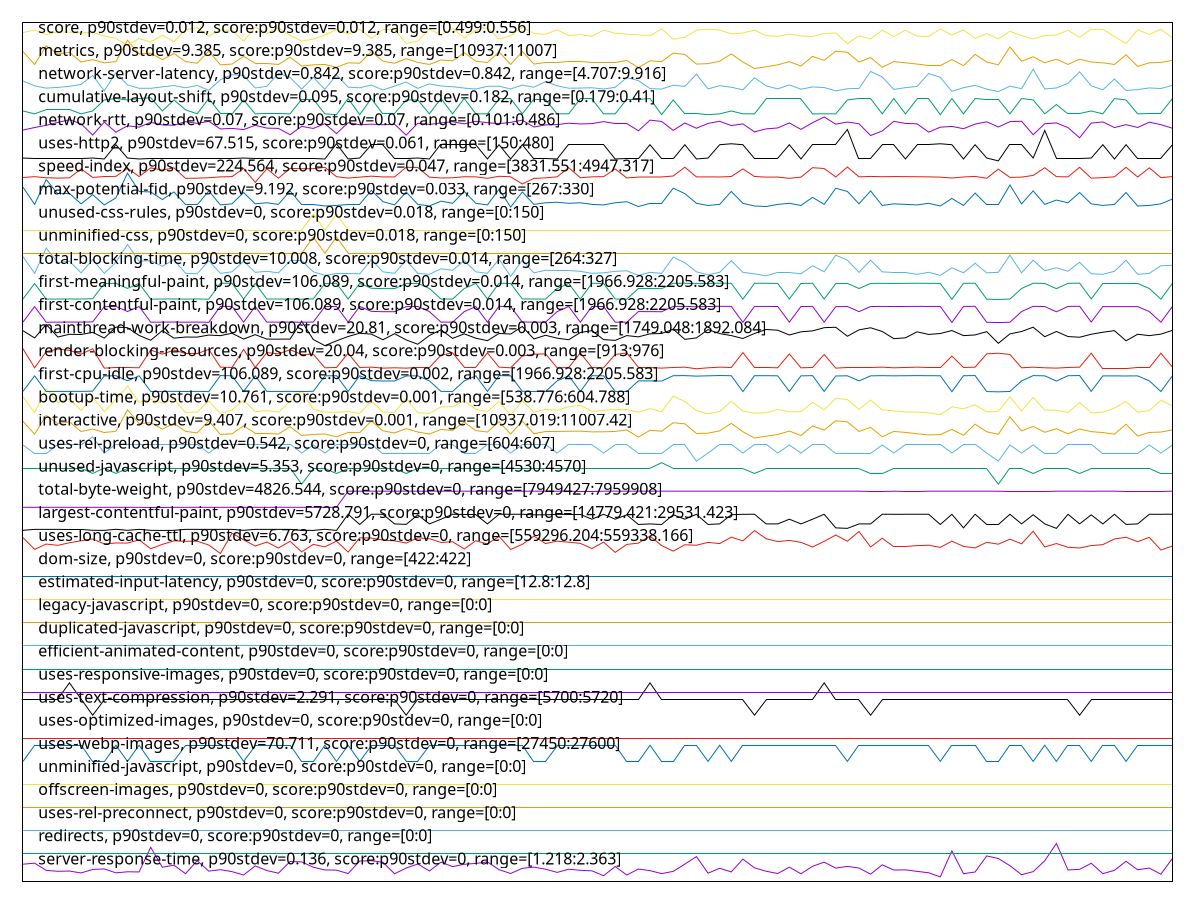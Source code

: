 reset
set terminal svg size 640, 4440 enhanced background rgb 'white'
set output "reprap/correlation/pages+cached+nointeractive/correlation.svg"

$serverResponseTimeP90Stdev0136ScoreP90Stdev0Range12182363 <<EOF
0 0.7496389891696751
1 0.7938628158844765
2 0.48176895306859213
3 0.44259927797833953
4 0.4527075812274367
5 0.3693140794223825
6 0.522202166064982
7 0.544945848375451
8 0.3756317689530688
9 0.4211191335740072
10 0.4135379061371841
11 1.4837545126353788
12 0.6169675090252708
13 0.7079422382671481
14 0.33772563176895304
15 0.9025270758122743
16 0.45018050541516236
17 0.5108303249097472
18 0.42743682310469333
19 0.28086642599277983
20 0.6776173285198557
21 0.47292418772563166
22 0.35920577617328503
23 0.8646209386281591
24 0.8494584837545125
25 0.6182310469314078
26 0.5007220216606498
27 0.4918772563176896
28 0.3440433212996391
29 0.8861010830324911
30 0.9012635379061369
31 0.8317689530685919
32 0.336462093862816
33 0.5815884476534297
34 0.7584837545126355
35 0.4564981949458484
36 0.8368231046931405
37 0.6435018050541514
38 0.7471119133574009
39 0.7824909747292419
40 0.8469314079422381
41 0.5120938628158842
42 0.3465703971119135
43 0.570216606498195
44 0.6232851985559565
45 0.5335740072202169
46 0.3945848375451262
47 0.5310469314079422
48 0.4855595667870035
49 0.46028880866425986
50 0.25054151624548743
51 0.6485559566787003
52 0.28086642599277983
53 0.5386281588447652
54 0.4703971119133573
55 0.3415162454873647
56 0.4388086642599278
57 0.7521660649819495
58 1.0768953068592055
59 0.3604693140794224
60 0.5727436823104695
61 0.4148014440433212
62 0.9682310469314079
63 0.591696750902527
64 0.44386281588447657
65 0.34530685920577614
66 0.6207581227436825
67 0.3351985559566789
68 0.6574007220216607
69 0.8393501805054153
70 0.5790613718411555
71 0.6548736462093863
72 0.5828519855595666
73 0.3175090252707581
74 0.7218411552346573
75 0.495667870036101
76 0.5045126353790614
77 0.4388086642599278
78 0.37815884476534295
79 0.2
80 1.3283393501805054
81 0.3389891696750901
82 0.41101083032491004
83 1.107220216606498
84 0.9960288808664259
85 0.6826714801444044
86 0.2947653429602888
87 0.42743682310469333
88 0.8999999999999999
89 1.6467509025270755
90 0.49945848375451274
91 0.5259927797833934
92 0.7900722021660649
93 0.3415162454873647
94 0.48303249097472944
95 0.8759927797833935
96 0.5070397111913358
97 0.5828519855595666
98 0.3149819494584837
99 1.0074007220216605
EOF

$redirectsP90Stdev0ScoreP90Stdev0Range00 <<EOF
0 1.2
1 1.2
2 1.2
3 1.2
4 1.2
5 1.2
6 1.2
7 1.2
8 1.2
9 1.2
10 1.2
11 1.2
12 1.2
13 1.2
14 1.2
15 1.2
16 1.2
17 1.2
18 1.2
19 1.2
20 1.2
21 1.2
22 1.2
23 1.2
24 1.2
25 1.2
26 1.2
27 1.2
28 1.2
29 1.2
30 1.2
31 1.2
32 1.2
33 1.2
34 1.2
35 1.2
36 1.2
37 1.2
38 1.2
39 1.2
40 1.2
41 1.2
42 1.2
43 1.2
44 1.2
45 1.2
46 1.2
47 1.2
48 1.2
49 1.2
50 1.2
51 1.2
52 1.2
53 1.2
54 1.2
55 1.2
56 1.2
57 1.2
58 1.2
59 1.2
60 1.2
61 1.2
62 1.2
63 1.2
64 1.2
65 1.2
66 1.2
67 1.2
68 1.2
69 1.2
70 1.2
71 1.2
72 1.2
73 1.2
74 1.2
75 1.2
76 1.2
77 1.2
78 1.2
79 1.2
80 1.2
81 1.2
82 1.2
83 1.2
84 1.2
85 1.2
86 1.2
87 1.2
88 1.2
89 1.2
90 1.2
91 1.2
92 1.2
93 1.2
94 1.2
95 1.2
96 1.2
97 1.2
98 1.2
99 1.2
EOF

$usesRelPreconnectP90Stdev0ScoreP90Stdev0Range00 <<EOF
0 2.2
1 2.2
2 2.2
3 2.2
4 2.2
5 2.2
6 2.2
7 2.2
8 2.2
9 2.2
10 2.2
11 2.2
12 2.2
13 2.2
14 2.2
15 2.2
16 2.2
17 2.2
18 2.2
19 2.2
20 2.2
21 2.2
22 2.2
23 2.2
24 2.2
25 2.2
26 2.2
27 2.2
28 2.2
29 2.2
30 2.2
31 2.2
32 2.2
33 2.2
34 2.2
35 2.2
36 2.2
37 2.2
38 2.2
39 2.2
40 2.2
41 2.2
42 2.2
43 2.2
44 2.2
45 2.2
46 2.2
47 2.2
48 2.2
49 2.2
50 2.2
51 2.2
52 2.2
53 2.2
54 2.2
55 2.2
56 2.2
57 2.2
58 2.2
59 2.2
60 2.2
61 2.2
62 2.2
63 2.2
64 2.2
65 2.2
66 2.2
67 2.2
68 2.2
69 2.2
70 2.2
71 2.2
72 2.2
73 2.2
74 2.2
75 2.2
76 2.2
77 2.2
78 2.2
79 2.2
80 2.2
81 2.2
82 2.2
83 2.2
84 2.2
85 2.2
86 2.2
87 2.2
88 2.2
89 2.2
90 2.2
91 2.2
92 2.2
93 2.2
94 2.2
95 2.2
96 2.2
97 2.2
98 2.2
99 2.2
EOF

$offscreenImagesP90Stdev0ScoreP90Stdev0Range00 <<EOF
0 3.2
1 3.2
2 3.2
3 3.2
4 3.2
5 3.2
6 3.2
7 3.2
8 3.2
9 3.2
10 3.2
11 3.2
12 3.2
13 3.2
14 3.2
15 3.2
16 3.2
17 3.2
18 3.2
19 3.2
20 3.2
21 3.2
22 3.2
23 3.2
24 3.2
25 3.2
26 3.2
27 3.2
28 3.2
29 3.2
30 3.2
31 3.2
32 3.2
33 3.2
34 3.2
35 3.2
36 3.2
37 3.2
38 3.2
39 3.2
40 3.2
41 3.2
42 3.2
43 3.2
44 3.2
45 3.2
46 3.2
47 3.2
48 3.2
49 3.2
50 3.2
51 3.2
52 3.2
53 3.2
54 3.2
55 3.2
56 3.2
57 3.2
58 3.2
59 3.2
60 3.2
61 3.2
62 3.2
63 3.2
64 3.2
65 3.2
66 3.2
67 3.2
68 3.2
69 3.2
70 3.2
71 3.2
72 3.2
73 3.2
74 3.2
75 3.2
76 3.2
77 3.2
78 3.2
79 3.2
80 3.2
81 3.2
82 3.2
83 3.2
84 3.2
85 3.2
86 3.2
87 3.2
88 3.2
89 3.2
90 3.2
91 3.2
92 3.2
93 3.2
94 3.2
95 3.2
96 3.2
97 3.2
98 3.2
99 3.2
EOF

$unminifiedJavascriptP90Stdev0ScoreP90Stdev0Range00 <<EOF
0 4.2
1 4.2
2 4.2
3 4.2
4 4.2
5 4.2
6 4.2
7 4.2
8 4.2
9 4.2
10 4.2
11 4.2
12 4.2
13 4.2
14 4.2
15 4.2
16 4.2
17 4.2
18 4.2
19 4.2
20 4.2
21 4.2
22 4.2
23 4.2
24 4.2
25 4.2
26 4.2
27 4.2
28 4.2
29 4.2
30 4.2
31 4.2
32 4.2
33 4.2
34 4.2
35 4.2
36 4.2
37 4.2
38 4.2
39 4.2
40 4.2
41 4.2
42 4.2
43 4.2
44 4.2
45 4.2
46 4.2
47 4.2
48 4.2
49 4.2
50 4.2
51 4.2
52 4.2
53 4.2
54 4.2
55 4.2
56 4.2
57 4.2
58 4.2
59 4.2
60 4.2
61 4.2
62 4.2
63 4.2
64 4.2
65 4.2
66 4.2
67 4.2
68 4.2
69 4.2
70 4.2
71 4.2
72 4.2
73 4.2
74 4.2
75 4.2
76 4.2
77 4.2
78 4.2
79 4.2
80 4.2
81 4.2
82 4.2
83 4.2
84 4.2
85 4.2
86 4.2
87 4.2
88 4.2
89 4.2
90 4.2
91 4.2
92 4.2
93 4.2
94 4.2
95 4.2
96 4.2
97 4.2
98 4.2
99 4.2
EOF

$usesWebpImagesP90Stdev70711ScoreP90Stdev0Range2745027600 <<EOF
0 5.2
1 5.9
2 5.9
3 5.9
4 5.9
5 5.9
6 5.2
7 5.2
8 5.9
9 5.2
10 5.9
11 5.2
12 5.2
13 5.2
14 5.9
15 5.9
16 5.9
17 5.9
18 5.9
19 5.2
20 5.9
21 5.9
22 5.9
23 5.9
24 5.2
25 5.2
26 5.9
27 5.2
28 5.9
29 5.2
30 5.9
31 5.9
32 5.9
33 5.2
34 5.2
35 5.9
36 5.9
37 5.9
38 5.9
39 5.9
40 5.9
41 5.9
42 5.9
43 5.9
44 5.2
45 5.2
46 5.9
47 5.9
48 5.9
49 5.9
50 5.9
51 5.9
52 5.2
53 5.2
54 5.9
55 5.2
56 5.2
57 5.9
58 5.9
59 5.2
60 5.9
61 5.2
62 5.9
63 5.9
64 5.9
65 5.9
66 5.9
67 5.9
68 5.9
69 5.9
70 5.9
71 5.2
72 5.9
73 5.9
74 5.9
75 5.9
76 5.9
77 5.9
78 5.9
79 5.2
80 5.9
81 5.9
82 5.9
83 5.2
84 5.2
85 5.9
86 5.9
87 5.2
88 5.9
89 5.2
90 5.9
91 5.9
92 5.2
93 5.9
94 5.9
95 5.2
96 5.9
97 5.9
98 5.9
99 5.9
EOF

$usesOptimizedImagesP90Stdev0ScoreP90Stdev0Range00 <<EOF
0 6.2
1 6.2
2 6.2
3 6.2
4 6.2
5 6.2
6 6.2
7 6.2
8 6.2
9 6.2
10 6.2
11 6.2
12 6.2
13 6.2
14 6.2
15 6.2
16 6.2
17 6.2
18 6.2
19 6.2
20 6.2
21 6.2
22 6.2
23 6.2
24 6.2
25 6.2
26 6.2
27 6.2
28 6.2
29 6.2
30 6.2
31 6.2
32 6.2
33 6.2
34 6.2
35 6.2
36 6.2
37 6.2
38 6.2
39 6.2
40 6.2
41 6.2
42 6.2
43 6.2
44 6.2
45 6.2
46 6.2
47 6.2
48 6.2
49 6.2
50 6.2
51 6.2
52 6.2
53 6.2
54 6.2
55 6.2
56 6.2
57 6.2
58 6.2
59 6.2
60 6.2
61 6.2
62 6.2
63 6.2
64 6.2
65 6.2
66 6.2
67 6.2
68 6.2
69 6.2
70 6.2
71 6.2
72 6.2
73 6.2
74 6.2
75 6.2
76 6.2
77 6.2
78 6.2
79 6.2
80 6.2
81 6.2
82 6.2
83 6.2
84 6.2
85 6.2
86 6.2
87 6.2
88 6.2
89 6.2
90 6.2
91 6.2
92 6.2
93 6.2
94 6.2
95 6.2
96 6.2
97 6.2
98 6.2
99 6.2
EOF

$usesTextCompressionP90Stdev2291ScoreP90Stdev0Range57005720 <<EOF
0 7.9
1 7.9
2 7.9
3 7.9
4 8.6
5 7.9
6 7.2
7 7.9
8 7.9
9 7.9
10 7.9
11 7.9
12 7.9
13 7.9
14 7.9
15 7.9
16 7.9
17 7.9
18 7.9
19 7.9
20 7.9
21 7.9
22 7.9
23 7.9
24 7.9
25 7.9
26 7.9
27 7.9
28 7.9
29 7.9
30 7.9
31 7.9
32 7.9
33 7.2
34 7.9
35 7.9
36 7.9
37 7.9
38 7.9
39 7.9
40 7.9
41 7.9
42 7.9
43 7.9
44 7.9
45 7.9
46 7.9
47 7.9
48 7.9
49 7.9
50 7.9
51 7.9
52 7.9
53 7.9
54 8.6
55 7.9
56 7.9
57 7.9
58 7.9
59 7.9
60 7.9
61 7.9
62 7.9
63 7.2
64 7.9
65 7.9
66 7.9
67 7.9
68 7.9
69 8.6
70 7.9
71 7.9
72 7.9
73 7.2
74 7.9
75 7.9
76 7.9
77 7.9
78 7.9
79 7.9
80 7.9
81 7.9
82 7.9
83 7.9
84 7.9
85 7.9
86 7.9
87 7.9
88 7.9
89 7.9
90 7.9
91 7.2
92 7.9
93 7.9
94 7.9
95 7.9
96 7.9
97 7.9
98 7.9
99 7.9
EOF

$usesResponsiveImagesP90Stdev0ScoreP90Stdev0Range00 <<EOF
0 8.2
1 8.2
2 8.2
3 8.2
4 8.2
5 8.2
6 8.2
7 8.2
8 8.2
9 8.2
10 8.2
11 8.2
12 8.2
13 8.2
14 8.2
15 8.2
16 8.2
17 8.2
18 8.2
19 8.2
20 8.2
21 8.2
22 8.2
23 8.2
24 8.2
25 8.2
26 8.2
27 8.2
28 8.2
29 8.2
30 8.2
31 8.2
32 8.2
33 8.2
34 8.2
35 8.2
36 8.2
37 8.2
38 8.2
39 8.2
40 8.2
41 8.2
42 8.2
43 8.2
44 8.2
45 8.2
46 8.2
47 8.2
48 8.2
49 8.2
50 8.2
51 8.2
52 8.2
53 8.2
54 8.2
55 8.2
56 8.2
57 8.2
58 8.2
59 8.2
60 8.2
61 8.2
62 8.2
63 8.2
64 8.2
65 8.2
66 8.2
67 8.2
68 8.2
69 8.2
70 8.2
71 8.2
72 8.2
73 8.2
74 8.2
75 8.2
76 8.2
77 8.2
78 8.2
79 8.2
80 8.2
81 8.2
82 8.2
83 8.2
84 8.2
85 8.2
86 8.2
87 8.2
88 8.2
89 8.2
90 8.2
91 8.2
92 8.2
93 8.2
94 8.2
95 8.2
96 8.2
97 8.2
98 8.2
99 8.2
EOF

$efficientAnimatedContentP90Stdev0ScoreP90Stdev0Range00 <<EOF
0 9.2
1 9.2
2 9.2
3 9.2
4 9.2
5 9.2
6 9.2
7 9.2
8 9.2
9 9.2
10 9.2
11 9.2
12 9.2
13 9.2
14 9.2
15 9.2
16 9.2
17 9.2
18 9.2
19 9.2
20 9.2
21 9.2
22 9.2
23 9.2
24 9.2
25 9.2
26 9.2
27 9.2
28 9.2
29 9.2
30 9.2
31 9.2
32 9.2
33 9.2
34 9.2
35 9.2
36 9.2
37 9.2
38 9.2
39 9.2
40 9.2
41 9.2
42 9.2
43 9.2
44 9.2
45 9.2
46 9.2
47 9.2
48 9.2
49 9.2
50 9.2
51 9.2
52 9.2
53 9.2
54 9.2
55 9.2
56 9.2
57 9.2
58 9.2
59 9.2
60 9.2
61 9.2
62 9.2
63 9.2
64 9.2
65 9.2
66 9.2
67 9.2
68 9.2
69 9.2
70 9.2
71 9.2
72 9.2
73 9.2
74 9.2
75 9.2
76 9.2
77 9.2
78 9.2
79 9.2
80 9.2
81 9.2
82 9.2
83 9.2
84 9.2
85 9.2
86 9.2
87 9.2
88 9.2
89 9.2
90 9.2
91 9.2
92 9.2
93 9.2
94 9.2
95 9.2
96 9.2
97 9.2
98 9.2
99 9.2
EOF

$duplicatedJavascriptP90Stdev0ScoreP90Stdev0Range00 <<EOF
0 10.2
1 10.2
2 10.2
3 10.2
4 10.2
5 10.2
6 10.2
7 10.2
8 10.2
9 10.2
10 10.2
11 10.2
12 10.2
13 10.2
14 10.2
15 10.2
16 10.2
17 10.2
18 10.2
19 10.2
20 10.2
21 10.2
22 10.2
23 10.2
24 10.2
25 10.2
26 10.2
27 10.2
28 10.2
29 10.2
30 10.2
31 10.2
32 10.2
33 10.2
34 10.2
35 10.2
36 10.2
37 10.2
38 10.2
39 10.2
40 10.2
41 10.2
42 10.2
43 10.2
44 10.2
45 10.2
46 10.2
47 10.2
48 10.2
49 10.2
50 10.2
51 10.2
52 10.2
53 10.2
54 10.2
55 10.2
56 10.2
57 10.2
58 10.2
59 10.2
60 10.2
61 10.2
62 10.2
63 10.2
64 10.2
65 10.2
66 10.2
67 10.2
68 10.2
69 10.2
70 10.2
71 10.2
72 10.2
73 10.2
74 10.2
75 10.2
76 10.2
77 10.2
78 10.2
79 10.2
80 10.2
81 10.2
82 10.2
83 10.2
84 10.2
85 10.2
86 10.2
87 10.2
88 10.2
89 10.2
90 10.2
91 10.2
92 10.2
93 10.2
94 10.2
95 10.2
96 10.2
97 10.2
98 10.2
99 10.2
EOF

$legacyJavascriptP90Stdev0ScoreP90Stdev0Range00 <<EOF
0 11.2
1 11.2
2 11.2
3 11.2
4 11.2
5 11.2
6 11.2
7 11.2
8 11.2
9 11.2
10 11.2
11 11.2
12 11.2
13 11.2
14 11.2
15 11.2
16 11.2
17 11.2
18 11.2
19 11.2
20 11.2
21 11.2
22 11.2
23 11.2
24 11.2
25 11.2
26 11.2
27 11.2
28 11.2
29 11.2
30 11.2
31 11.2
32 11.2
33 11.2
34 11.2
35 11.2
36 11.2
37 11.2
38 11.2
39 11.2
40 11.2
41 11.2
42 11.2
43 11.2
44 11.2
45 11.2
46 11.2
47 11.2
48 11.2
49 11.2
50 11.2
51 11.2
52 11.2
53 11.2
54 11.2
55 11.2
56 11.2
57 11.2
58 11.2
59 11.2
60 11.2
61 11.2
62 11.2
63 11.2
64 11.2
65 11.2
66 11.2
67 11.2
68 11.2
69 11.2
70 11.2
71 11.2
72 11.2
73 11.2
74 11.2
75 11.2
76 11.2
77 11.2
78 11.2
79 11.2
80 11.2
81 11.2
82 11.2
83 11.2
84 11.2
85 11.2
86 11.2
87 11.2
88 11.2
89 11.2
90 11.2
91 11.2
92 11.2
93 11.2
94 11.2
95 11.2
96 11.2
97 11.2
98 11.2
99 11.2
EOF

$estimatedInputLatencyP90Stdev0ScoreP90Stdev0Range128128 <<EOF
0 12.2
1 12.2
2 12.2
3 12.2
4 12.2
5 12.2
6 12.2
7 12.2
8 12.2
9 12.2
10 12.2
11 12.2
12 12.2
13 12.2
14 12.2
15 12.2
16 12.2
17 12.2
18 12.2
19 12.2
20 12.2
21 12.2
22 12.2
23 12.2
24 12.2
25 12.2
26 12.2
27 12.2
28 12.2
29 12.2
30 12.2
31 12.2
32 12.2
33 12.2
34 12.2
35 12.2
36 12.2
37 12.2
38 12.2
39 12.2
40 12.2
41 12.2
42 12.2
43 12.2
44 12.2
45 12.2
46 12.2
47 12.2
48 12.2
49 12.2
50 12.2
51 12.2
52 12.2
53 12.2
54 12.2
55 12.2
56 12.2
57 12.2
58 12.2
59 12.2
60 12.2
61 12.2
62 12.2
63 12.2
64 12.2
65 12.2
66 12.2
67 12.2
68 12.2
69 12.2
70 12.2
71 12.2
72 12.2
73 12.2
74 12.2
75 12.2
76 12.2
77 12.2
78 12.2
79 12.2
80 12.2
81 12.2
82 12.2
83 12.2
84 12.2
85 12.2
86 12.2
87 12.2
88 12.2
89 12.2
90 12.2
91 12.2
92 12.2
93 12.2
94 12.2
95 12.2
96 12.2
97 12.2
98 12.2
99 12.2
EOF

$domSizeP90Stdev0ScoreP90Stdev0Range422422 <<EOF
0 13.2
1 13.2
2 13.2
3 13.2
4 13.2
5 13.2
6 13.2
7 13.2
8 13.2
9 13.2
10 13.2
11 13.2
12 13.2
13 13.2
14 13.2
15 13.2
16 13.2
17 13.2
18 13.2
19 13.2
20 13.2
21 13.2
22 13.2
23 13.2
24 13.2
25 13.2
26 13.2
27 13.2
28 13.2
29 13.2
30 13.2
31 13.2
32 13.2
33 13.2
34 13.2
35 13.2
36 13.2
37 13.2
38 13.2
39 13.2
40 13.2
41 13.2
42 13.2
43 13.2
44 13.2
45 13.2
46 13.2
47 13.2
48 13.2
49 13.2
50 13.2
51 13.2
52 13.2
53 13.2
54 13.2
55 13.2
56 13.2
57 13.2
58 13.2
59 13.2
60 13.2
61 13.2
62 13.2
63 13.2
64 13.2
65 13.2
66 13.2
67 13.2
68 13.2
69 13.2
70 13.2
71 13.2
72 13.2
73 13.2
74 13.2
75 13.2
76 13.2
77 13.2
78 13.2
79 13.2
80 13.2
81 13.2
82 13.2
83 13.2
84 13.2
85 13.2
86 13.2
87 13.2
88 13.2
89 13.2
90 13.2
91 13.2
92 13.2
93 13.2
94 13.2
95 13.2
96 13.2
97 13.2
98 13.2
99 13.2
EOF

$usesLongCacheTtlP90Stdev6763ScoreP90Stdev0Range559296204559338166 <<EOF
0 14.888272555866646
1 14.379703306658273
2 14.60908859278351
3 14.554690095123101
4 14.666014893175008
5 14.751006907745296
6 14.831385890080657
7 14.613857957120386
8 14.656451947759262
9 14.654001207910841
10 14.789724633850684
11 14.405813700362087
12 14.596404197493758
13 14.74859580250514
14 14.729676883587931
15 14.734615791559179
16 14.566587082893578
17 14.2
18 15.079703306658272
19 14.795740532990308
20 14.523979880719533
21 14.696595198549717
22 14.436460063415401
23 14.72951110523803
24 14.273317416580367
25 14.594886192056991
26 14.488500301979087
27 14.736868358371785
28 14.263884380190728
29 14.881133927223473
30 14.869223727917825
31 14.784181073532455
32 14.751059753885976
33 14.651748641098235
34 14.880082288992533
35 14.843296089383552
36 14.680034538729231
37 14.710850445416916
38 14.396263966481511
39 14.75341801298545
40 14.613805110976953
41 14.944045351215065
42 14.377397893704984
43 14.597244451153713
44 14.954451343801088
45 14.632724029896913
46 14.734499094065491
47 14.691944738034879
48 14.639904499471193
49 14.415235731542152
50 14.691944738034879
51 14.249668767931793
52 14.594071774288158
53 14.651748641098235
54 14.954074180882955
55 14.545362751020331
56 14.304027630983937
57 14.578431224520621
58 14.559512305600661
59 14.68233995168252
60 14.630405405405702
61 14.908487090442815
62 14.748701494789255
63 15.19234955625751
64 14.84093783028683
65 14.717561271326872
66 14.767620413709215
67 14.682458855504558
68 14.48378378378289
69 14.72731862449121
70 14.999823867162844
71 14.732035142684653
72 15.15215345932362
73 14.483836629926325
74 14.862109316019398
75 14.490911407219242
76 14.490858561075807
77 14.542898799639493
78 14.559512305600661
79 14.464917711006363
80 14.736857353162213
81 14.507419220899047
82 14.443587686849
83 14.686656160351493
84 14.603958553527674
85 14.821913219085507
86 14.620972369016062
87 15.164917711006364
88 14.48378378378289
89 14.632829722181029
90 14.469528536918444
91 14.438924014796239
92 14.543002285595259
93 14.585453155670105
94 14.831449741430912
95 14.902411105240155
96 14.713169069908126
97 14.899999999999999
98 14.353656764307466
99 14.523927034578852
EOF

$largestContentfulPaintP90Stdev5728791ScoreP90Stdev0Range1477942129531423 <<EOF
0 15.20411402614741
1 15.245910444105727
2 15.246290332426202
3 15.246564980708515
4 15.246915074611758
5 15.246745219831379
6 15.205028465836229
7 15.202569428833678
8 15.250191025890855
9 15.203562107370042
10 15.246318492710856
11 15.203289839030814
12 15.200143965179945
13 15.204131597823006
14 15.246468310365616
15 15.247217189622457
16 15.245710766405804
17 15.24714950613127
18 15.246443617862303
19 15.203634517494702
20 15.246410460172209
21 15.246980876950325
22 15.246768173693635
23 15.246992296876828
24 15.203088712463344
25 15.200800247549369
26 15.249580784256734
27 15.2
28 15.900064165830798
29 15.457656695279708
30 15.900684853562414
31 15.898991538308142
32 15.482086637664658
33 15.460206975309838
34 15.874532696953608
35 15.482277593656987
36 15.686250098019112
37 15.90020258731098
38 15.899441832090638
39 15.89947517979615
40 15.482946200901331
41 15.900433627055317
42 15.899323811140556
43 15.900776944533787
44 15.874993460585525
45 15.87473540777461
46 15.899442238248591
47 15.899655920084673
48 15.899761585282329
49 15.685928432797299
50 15.89940899742675
51 15.68606865467355
52 15.874615104264343
53 15.457411366376085
54 15.482371694041385
55 15.456744248377564
56 15.87850792871558
57 15.686368306609419
58 15.898032079216883
59 15.457188701561211
60 15.483447114790653
61 15.878530668810493
62 15.899167098301387
63 15.90014005323757
64 15.482837607091076
65 15.482287426954766
66 15.686111056613633
67 15.482086637664658
68 15.686248383129984
69 15.899971490562018
70 15.310480815348006
71 15.289742520967776
72 15.48232367239537
73 15.482132635646492
74 15.900232243967036
75 15.899278912872944
76 15.899790700394448
77 15.900285871067823
78 15.899886161764263
79 15.45755041965753
80 15.898492712213203
81 15.311536940031779
82 15.900631768005564
83 15.457109039973238
84 15.455440056192987
85 15.899999999999999
86 15.482414737283499
87 15.878831724485249
88 15.482288225019513
89 15.28895788080964
90 15.899791512710351
91 15.483529714491997
92 15.8754541410857
93 15.482008859604496
94 15.898980322648212
95 15.460254716683112
96 15.482015647905234
97 15.899672487053758
98 15.899572557946474
99 15.900345462277478
EOF

$totalByteWeightP90Stdev4826544ScoreP90Stdev0Range79494277959908 <<EOF
0 16.202140877377424
1 16.201271145942844
2 16.201471853196978
3 16.202140877377424
4 16.20194017012329
5 16.20046831692631
6 16.2018063652872
7 16.200267609672178
8 16.202876803975915
9 16.201070438688713
10 16.202007072541335
11 16.201271145942844
12 16.201204243524803
13 16.20167256045111
14 16.202341584631558
15 16.2006021217624
16 16.201538755615022
17 16.200267609672178
18 16.201605658033067
19 16.201204243524803
20 16.2
21 16.201404950778933
22 16.203478925738317
23 16.202408487049603
24 16.201137341106758
25 16.201404950778933
26 16.200200707254133
27 16.202341584631558
28 16.89946478065564
29 16.899933097581954
30 16.89973239032782
31 16.898126732294752
32 16.900133804836088
33 16.898126732294752
34 16.900535219344356
35 16.89946478065564
36 16.899197170983467
37 16.897992927458663
38 16.89926407340151
39 16.90033451209022
40 16.89852814680302
41 16.901204243524802
42 16.899197170983467
43 16.90086973143458
44 16.899063366147377
45 16.89826053713084
46 16.898059829876708
47 16.899397878237597
48 16.899665487909775
49 16.899665487909775
50 16.89946478065564
51 16.899330975819552
52 16.900200707254132
53 16.899397878237597
54 16.9006021217624
55 16.898996463729333
56 16.898327439548886
57 16.898929561311288
58 16.898327439548886
59 16.89866195163911
60 16.89839434196693
61 16.899933097581954
62 16.898461244384976
63 16.900133804836088
64 16.899933097581954
65 16.898193634712797
66 16.898728854057154
67 16.898461244384976
68 16.899665487909775
69 16.899531683073686
70 16.89986619516391
71 16.8987957564752
72 16.90046831692631
73 16.898595049221065
74 16.89866195163911
75 16.898929561311288
76 16.899197170983467
77 16.89926407340151
78 16.898862658893243
79 16.9
80 16.8987957564752
81 16.898929561311288
82 16.89946478065564
83 16.9006021217624
84 16.89752461053235
85 16.8987957564752
86 16.898728854057154
87 16.89973239032782
88 16.89959858549173
89 16.89852814680302
90 16.899665487909775
91 16.899197170983467
92 16.897457708114306
93 16.89959858549173
94 16.898595049221065
95 16.898126732294752
96 16.898126732294752
97 16.899130268565422
98 16.89926407340151
99 16.89973239032782
EOF

$unusedJavascriptP90Stdev5353ScoreP90Stdev0Range45304570 <<EOF
0 17.9
1 17.9
2 17.9
3 17.9
4 17.9
5 17.9
6 17.666666666666664
7 17.9
8 17.666666666666664
9 17.9
10 17.9
11 17.9
12 17.9
13 17.9
14 17.9
15 17.9
16 17.9
17 17.9
18 17.9
19 17.9
20 17.9
21 17.9
22 17.9
23 17.9
24 17.2
25 17.9
26 17.9
27 17.666666666666664
28 17.9
29 17.9
30 17.9
31 17.9
32 17.9
33 17.666666666666664
34 17.9
35 17.9
36 17.9
37 17.9
38 17.9
39 17.9
40 17.9
41 17.9
42 17.9
43 17.9
44 17.9
45 17.9
46 17.9
47 17.9
48 17.9
49 17.9
50 17.9
51 17.9
52 17.9
53 17.9
54 17.9
55 18.133333333333333
56 17.9
57 17.9
58 17.9
59 17.9
60 17.9
61 17.9
62 17.9
63 17.666666666666664
64 17.9
65 17.9
66 17.9
67 17.9
68 17.9
69 17.9
70 17.9
71 17.9
72 17.9
73 17.666666666666664
74 17.666666666666664
75 17.9
76 17.9
77 17.9
78 17.9
79 17.9
80 17.9
81 17.9
82 17.9
83 17.9
84 17.2
85 17.9
86 17.9
87 17.666666666666664
88 17.9
89 17.9
90 17.9
91 17.666666666666664
92 17.9
93 17.9
94 17.9
95 17.9
96 17.9
97 17.9
98 17.666666666666664
99 17.666666666666664
EOF

$usesRelPreloadP90Stdev0542ScoreP90Stdev0Range604607 <<EOF
0 18.9
1 18.55
2 18.55
3 18.9
4 18.9
5 18.9
6 19.25
7 18.55
8 18.9
9 18.9
10 18.9
11 18.9
12 18.9
13 18.9
14 18.9
15 18.9
16 18.55
17 18.9
18 18.9
19 18.9
20 18.9
21 18.9
22 18.9
23 18.9
24 18.55
25 18.9
26 18.55
27 18.9
28 18.9
29 18.9
30 18.9
31 18.55
32 18.55
33 18.55
34 18.55
35 18.55
36 18.9
37 18.9
38 18.55
39 18.55
40 18.9
41 18.9
42 18.55
43 18.9
44 18.9
45 18.9
46 18.55
47 18.9
48 18.9
49 18.9
50 18.55
51 18.9
52 18.9
53 18.55
54 18.55
55 18.55
56 18.9
57 18.9
58 18.2
59 18.55
60 18.9
61 18.9
62 18.55
63 18.9
64 18.9
65 18.55
66 18.9
67 18.55
68 18.9
69 18.9
70 18.55
71 18.55
72 18.55
73 18.55
74 18.9
75 18.55
76 18.9
77 18.9
78 18.9
79 18.9
80 18.55
81 18.9
82 18.9
83 18.55
84 18.2
85 18.9
86 18.55
87 18.9
88 18.55
89 18.55
90 18.9
91 18.9
92 18.9
93 18.55
94 18.55
95 18.55
96 18.55
97 18.9
98 18.55
99 18.9
EOF

$interactiveP90Stdev9407ScoreP90Stdev0001Range109370191100742 <<EOF
0 19.922281937559756
1 19.36848421601876
2 20.176897121488768
3 19.825708322462837
4 19.90232194103838
5 19.481217497173713
6 19.586531002695892
7 19.439987825028297
8 19.4904548221584
9 20.424475171753958
10 19.82673275937033
11 19.8668092877642
12 19.584122097573786
13 19.836088355509176
14 19.488214627358875
15 19.42324376032702
16 19.941652317592894
17 19.35615792677633
18 19.38347160622666
19 19.72829115575269
20 19.41059396469261
21 19.410588746847555
22 19.372926341421064
23 19.693468997304137
24 19.310717453691712
25 19.35777545873564
26 19.37468997304126
27 19.254109052961166
28 19.43940168710326
29 19.434401252282836
30 19.93331072267152
31 19.511992347160586
32 19.419864336029303
33 19.609543438559935
34 19.460116531872348
35 19.37420645273515
36 19.572533263762075
37 19.53185842247158
38 19.884111661883665
39 19.52140881815816
40 19.45928515523093
41 19.90659883468121
42 19.37428993825558
43 19.932945473519442
44 19.38723541177502
45 19.482715018697363
46 19.484381250543596
47 19.49467779806941
48 19.49893555961393
49 19.46656057048445
50 19.470310461779274
51 19.486047482389797
52 19.550818332028857
53 19.240412209757373
54 19.534107313679552
55 19.499907818071208
56 19.86037046699716
57 19.815695277850242
58 19.39796851900166
59 19.410889642577672
60 19.510799199930446
61 19.834103835116117
62 19.47198191147056
63 19.2
64 19.27654578659022
65 19.354905643969126
66 19.501370553961223
67 19.30937820680066
68 19.72251500130445
69 19.545009131228838
70 19.949092964605633
71 19.9
72 19.486177928515573
73 19.665915296982323
74 19.254469084268315
75 19.48806678841636
76 19.443389859987875
77 19.385308287677233
78 19.335688320723623
79 19.346233585529216
80 19.57506217931997
81 19.318279850421813
82 19.802245412644623
83 19.472107139751312
84 19.361368814679565
85 20.12099660840065
86 19.509242542829828
87 19.70376554483002
88 19.450265240455742
89 19.603861205322143
90 19.38146621445344
91 19.593068962518405
92 19.476905817897215
93 19.438439864336065
94 19.368165927472
95 19.798641621010493
96 19.285196973649935
97 19.442288894686484
98 19.459029480824526
99 19.553994260370455
EOF

$bootupTimeP90Stdev10761ScoreP90Stdev0001Range538776604788 <<EOF
0 20.985774647887318
1 20.30185265438787
2 21.332892741061748
3 20.7326218851571
4 20.898483206933907
5 20.400216684723727
6 20.972730227518955
7 20.33689057421452
8 20.872470205850483
9 21.4515817984832
10 20.746955579631635
11 20.877627302275194
12 20.702665222101846
13 20.9
14 20.308071505958836
15 20.325362946912243
16 20.812860238353196
17 20.26036836403034
18 20.416067172264356
19 20.83765980498375
20 20.34037919826653
21 20.387172264355367
22 20.322936078006503
23 20.79336944745396
24 21.245297941495117
25 20.449133261105093
26 20.318689057421455
27 20.314062838569882
28 20.34963163596967
29 20.265146262188523
30 20.804366197183096
31 20.324149512459375
32 20.31808234019502
33 20.909859154929567
34 20.295861321776815
35 20.263401950162514
36 20.551516793066092
37 20.557128927410623
38 20.815742145178763
39 20.443217768147353
40 20.348190682556883
41 20.778732394366195
42 20.2
43 20.802015167930662
44 20.326879739978327
45 20.44208017334778
46 20.404084507042256
47 20.553336944745396
48 20.621592632719388
49 20.353802816901414
50 20.406738894907914
51 20.430476706392206
52 20.43358613217768
53 20.320433369447457
54 20.473250270855903
55 20.33878656554713
56 21.0230877573131
57 20.77721560130011
58 20.386868905742148
59 20.250509209100763
60 20.3450054171181
61 20.792080173347784
62 20.366468039003255
63 20.27462621885158
64 20.292827735644643
65 20.436316359696647
66 20.333250270855906
67 20.340682556879745
68 20.74475622968581
69 20.41553629469123
70 20.923737811484294
71 20.86382448537378
72 20.438970747562298
73 20.84494041170096
74 20.419934994582885
75 20.374279523293616
76 20.32756229685807
77 20.32505958829903
78 20.29313109425785
79 20.2084182015168
80 20.55303358613218
81 20.46384615384616
82 20.640552546045505
83 20.329989165763813
84 20.360855904658724
85 20.980996749729144
86 20.373521126760565
87 20.95953412784399
88 20.40984832069339
89 20.405222101841822
90 20.303293607800647
91 20.740509209100757
92 20.289490790899244
93 20.314366197183098
94 20.49653304442037
95 20.784496208017334
96 20.31739978331528
97 20.38671722643554
98 20.84054171180932
99 20.591105092091006
EOF

$firstCpuIdleP90Stdev106089ScoreP90Stdev0002Range19669282205583 <<EOF
0 21.222691719601595
1 21.891138411736712
2 21.214229323284457
3 21.217365219142803
4 21.220105322319995
5 21.219289203132053
6 21.23032942467123
7 21.887402619503167
8 21.89957317055147
9 21.678205348542896
10 21.8961418342265
11 21.214944351287222
12 21.218753301615305
13 21.221790470994556
14 21.215137961598018
15 21.22196043424449
16 21.209463849344576
17 21.904370863611774
18 21.896880361496
19 21.21752513239187
20 21.896554327644385
21 21.219406847259833
22 21.218201438332475
23 21.220174785561273
24 21.213118207012283
25 21.223797515285078
26 21.891860238269473
27 21.899121216100777
28 21.21787540448086
29 21.89749385493119
30 21.684814406465104
31 21.66882810655872
32 21.67083308173142
33 21.887367148911874
34 21.89600822833264
35 21.674102583483627
36 21.21952390021109
37 21.218920308982632
38 21.672695878950694
39 21.893542874443817
40 21.218897548686552
41 21.90206468400137
42 21.893175901618093
43 21.223518184378666
44 21.217800325062633
45 21.215885799897727
46 21.67409578495363
47 21.8960269981872
48 21.21480867627554
49 21.898372786624545
50 21.8939320163891
51 21.21731762943282
52 21.215109585124985
53 21.674656515884276
54 21.673543626082537
55 21.66831821680892
56 21.899078355802967
57 21.901780919271044
58 21.8812530535323
59 21.89409133846165
60 21.905257185011646
61 21.8989500704978
62 21.21018656264212
63 21.898818533721762
64 21.899360494797858
65 21.89377476343438
66 21.218823947209625
67 21.891752939730818
68 21.90117200745389
69 21.216747144089563
70 21.887552039368977
71 21.89451077820366
72 21.673222321643095
73 21.892829028794097
74 21.9
75 21.892778187613246
76 21.897768456425432
77 21.902199176660012
78 21.89801379468186
79 21.897245560792157
80 21.205863879916848
81 21.898072173363357
82 21.904124195208176
83 21.21180579513453
84 21.2
85 21.216542892601385
86 21.673835962872424
87 21.902477916389905
88 21.892762817023687
89 21.66704718728768
90 21.897536863023134
91 21.905435276938753
92 21.221951271008408
93 21.891127179382803
94 21.889627807930125
95 21.88813227912484
96 21.891113434528677
97 21.6750871879802
98 21.21446076889263
99 21.901422222916622
EOF

$renderBlockingResourcesP90Stdev2004ScoreP90Stdev0003Range913976 <<EOF
0 23.06470588235294
1 22.241176470588236
2 22.941176470588236
3 23.050980392156863
4 22.99607843137255
5 22.83137254901961
6 23.06470588235294
7 22.227450980392156
8 22.254901960784313
9 22.254901960784313
10 22.241176470588236
11 23.009803921568626
12 22.83137254901961
13 23.009803921568626
14 22.858823529411765
15 22.858823529411765
16 23.037254901960782
17 22.268627450980393
18 22.254901960784313
19 23.037254901960782
20 22.254901960784313
21 22.9
22 22.845098039215685
23 23.023529411764706
24 22.81764705882353
25 22.83137254901961
26 22.241176470588236
27 22.254901960784313
28 22.872549019607842
29 22.254901960784313
30 22.268627450980393
31 22.227450980392156
32 22.241176470588236
33 22.227450980392156
34 22.241176470588236
35 22.241176470588236
36 22.79019607843137
37 22.886274509803922
38 22.241176470588236
39 22.241176470588236
40 22.886274509803922
41 22.268627450980393
42 22.241176470588236
43 22.749019607843138
44 22.83137254901961
45 22.845098039215685
46 22.241176470588236
47 22.254901960784313
48 22.886274509803922
49 22.254901960784313
50 22.241176470588236
51 22.81764705882353
52 22.886274509803922
53 22.241176470588236
54 22.241176470588236
55 22.227450980392156
56 22.254901960784313
57 22.268627450980393
58 22.2
59 22.241176470588236
60 22.268627450980393
61 22.254901960784313
62 22.9
63 22.254901960784313
64 22.254901960784313
65 22.241176470588236
66 22.845098039215685
67 22.241176470588236
68 22.254901960784313
69 22.81764705882353
70 22.227450980392156
71 22.241176470588236
72 22.241176470588236
73 22.241176470588236
74 22.268627450980393
75 22.241176470588236
76 22.254901960784313
77 22.268627450980393
78 22.254901960784313
79 22.254901960784313
80 22.749019607843138
81 22.254901960784313
82 22.268627450980393
83 22.845098039215685
84 22.872549019607842
85 22.81764705882353
86 22.241176470588236
87 22.268627450980393
88 22.241176470588236
89 22.227450980392156
90 22.254901960784313
91 22.268627450980393
92 22.872549019607842
93 22.227450980392156
94 22.227450980392156
95 22.227450980392156
96 22.241176470588236
97 22.241176470588236
98 22.872549019607842
99 22.268627450980393
EOF

$mainthreadWorkBreakdownP90Stdev2081ScoreP90Stdev0003Range17490481892084 <<EOF
0 23.846960300383923
1 23.533329114458095
2 24.117179260009276
3 23.5734042104375
4 23.69247774543308
5 23.682643547230313
6 23.776880563641736
7 23.52774754250517
8 24.003037590178458
9 23.977758089693285
10 23.642184533603345
11 23.43401257224825
12 23.851685440661523
13 23.526093743408012
14 23.572488714508715
15 23.57021474075013
16 23.658988313715568
17 23.632586592414462
18 23.73665780702865
19 23.486579757836562
20 23.677061975277393
21 23.482711049234283
22 23.481057250137116
23 23.485191747880023
24 24.256039319917313
25 23.46578914061512
26 23.2
27 23.408260557735314
28 23.596350672910596
29 23.738518331012962
30 23.699299666708864
31 23.455452896257867
32 23.717284731890476
33 23.449280681770254
34 23.261367759355352
35 23.63849301776147
36 23.889102645234786
37 23.514428553347688
38 23.711053453149397
39 23.52252035607307
40 23.41540733240519
41 23.72889085769734
42 23.7017803653546
43 24.028937265325066
44 23.489355777749658
45 23.648740665738515
46 23.52379023752267
47 23.457549677256043
48 23.767755136480616
49 23.85198076192888
50 23.46236341391385
51 23.428017550521037
52 23.63604185124246
53 23.581171159768815
54 23.711850820571236
55 23.725789984390172
56 23.91293507150994
57 23.472345272750285
58 23.534923849301784
59 23.896042695017513
60 23.723250221490957
61 23.635953254862255
62 23.50928996329578
63 23.72744378348732
64 23.9
65 23.868489220773736
66 23.66182339788213
67 23.79846854828503
68 23.839606800826903
69 23.97787621820022
70 23.996274733156127
71 23.607100367042158
72 23.884318440703716
73 23.974066573851406
74 23.814622621609082
75 23.502290849259584
76 23.538792557904053
77 23.798881998059322
78 23.685360502889928
79 23.725878580770377
80 23.85537695650339
81 23.63468337341265
82 23.663683921866433
83 23.806826140151028
84 23.300261570265363
85 23.71022655360081
86 23.81276209762478
87 23.99869636754841
88 23.5869003923554
89 23.813825254187236
90 23.59363371725099
91 23.56413112264271
92 23.69262540606674
93 23.780837868624232
94 23.84808252119986
95 23.409678099818603
96 23.693777159009407
97 23.634122263004677
98 23.698561363540485
99 23.862907648820826
EOF

$firstContentfulPaintP90Stdev106089ScoreP90Stdev0014Range19669282205583 <<EOF
0 24.222691719601595
1 24.891138411736712
2 24.214229323284457
3 24.217365219142803
4 24.220105322319995
5 24.219289203132053
6 24.23032942467123
7 24.887402619503167
8 24.89957317055147
9 24.678205348542896
10 24.8961418342265
11 24.214944351287222
12 24.218753301615305
13 24.221790470994556
14 24.215137961598018
15 24.22196043424449
16 24.209463849344576
17 24.904370863611774
18 24.896880361496
19 24.21752513239187
20 24.896554327644385
21 24.219406847259833
22 24.218201438332475
23 24.220174785561273
24 24.213118207012283
25 24.223797515285078
26 24.891860238269473
27 24.899121216100777
28 24.21787540448086
29 24.89749385493119
30 24.684814406465104
31 24.66882810655872
32 24.67083308173142
33 24.887367148911874
34 24.89600822833264
35 24.674102583483627
36 24.21952390021109
37 24.218920308982632
38 24.672695878950694
39 24.893542874443817
40 24.218897548686552
41 24.90206468400137
42 24.893175901618093
43 24.223518184378666
44 24.217800325062633
45 24.215885799897727
46 24.67409578495363
47 24.8960269981872
48 24.21480867627554
49 24.898372786624545
50 24.8939320163891
51 24.21731762943282
52 24.215109585124985
53 24.674656515884276
54 24.673543626082537
55 24.66831821680892
56 24.899078355802967
57 24.901780919271044
58 24.8812530535323
59 24.89409133846165
60 24.905257185011646
61 24.8989500704978
62 24.21018656264212
63 24.898818533721762
64 24.899360494797858
65 24.89377476343438
66 24.218823947209625
67 24.891752939730818
68 24.90117200745389
69 24.216747144089563
70 24.887552039368977
71 24.89451077820366
72 24.673222321643095
73 24.892829028794097
74 24.9
75 24.892778187613246
76 24.897768456425432
77 24.902199176660012
78 24.89801379468186
79 24.897245560792157
80 24.205863879916848
81 24.898072173363357
82 24.904124195208176
83 24.21180579513453
84 24.2
85 24.216542892601385
86 24.673835962872424
87 24.902477916389905
88 24.892762817023687
89 24.66704718728768
90 24.897536863023134
91 24.905435276938753
92 24.221951271008408
93 24.891127179382803
94 24.889627807930125
95 24.88813227912484
96 24.891113434528677
97 24.6750871879802
98 24.21446076889263
99 24.901422222916622
EOF

$firstMeaningfulPaintP90Stdev106089ScoreP90Stdev0014Range19669282205583 <<EOF
0 25.222691719601595
1 25.891138411736712
2 25.214229323284457
3 25.217365219142803
4 25.220105322319995
5 25.219289203132053
6 25.23032942467123
7 25.887402619503167
8 25.89957317055147
9 25.678205348542896
10 25.8961418342265
11 25.214944351287222
12 25.218753301615305
13 25.221790470994556
14 25.215137961598018
15 25.22196043424449
16 25.209463849344576
17 25.904370863611774
18 25.896880361496
19 25.21752513239187
20 25.896554327644385
21 25.219406847259833
22 25.218201438332475
23 25.220174785561273
24 25.213118207012283
25 25.223797515285078
26 25.891860238269473
27 25.899121216100777
28 25.21787540448086
29 25.89749385493119
30 25.684814406465104
31 25.66882810655872
32 25.67083308173142
33 25.887367148911874
34 25.89600822833264
35 25.674102583483627
36 25.21952390021109
37 25.218920308982632
38 25.672695878950694
39 25.893542874443817
40 25.218897548686552
41 25.90206468400137
42 25.893175901618093
43 25.223518184378666
44 25.217800325062633
45 25.215885799897727
46 25.67409578495363
47 25.8960269981872
48 25.21480867627554
49 25.898372786624545
50 25.8939320163891
51 25.21731762943282
52 25.215109585124985
53 25.674656515884276
54 25.673543626082537
55 25.66831821680892
56 25.899078355802967
57 25.901780919271044
58 25.8812530535323
59 25.89409133846165
60 25.905257185011646
61 25.8989500704978
62 25.21018656264212
63 25.898818533721762
64 25.899360494797858
65 25.89377476343438
66 25.218823947209625
67 25.891752939730818
68 25.90117200745389
69 25.216747144089563
70 25.887552039368977
71 25.89451077820366
72 25.673222321643095
73 25.892829028794097
74 25.9
75 25.892778187613246
76 25.897768456425432
77 25.902199176660012
78 25.89801379468186
79 25.897245560792157
80 25.205863879916848
81 25.898072173363357
82 25.904124195208176
83 25.21180579513453
84 25.2
85 25.216542892601385
86 25.673835962872424
87 25.902477916389905
88 25.892762817023687
89 25.66704718728768
90 25.897536863023134
91 25.905435276938753
92 25.221951271008408
93 25.891127179382803
94 25.889627807930125
95 25.88813227912484
96 25.891113434528677
97 25.6750871879802
98 25.21446076889263
99 25.901422222916622
EOF

$totalBlockingTimeP90Stdev10008ScoreP90Stdev0014Range264327 <<EOF
0 27.053124999999998
1 26.33125
2 27.424999999999958
3 26.790625000000038
4 26.85624999999996
5 26.35312499999996
6 26.921875
7 26.331249999999958
8 26.8125
9 27.57812499999994
10 26.85625
11 26.87812499999998
12 26.63750000000004
13 26.921875
14 26.33124999999994
15 26.309375
16 26.87812500000002
17 26.33125
18 26.396874999999998
19 26.85625
20 26.37499999999998
21 26.41875
22 26.35312499999998
23 26.878125
24 26.878124999999958
25 26.39687499999996
26 26.24375
27 26.33125
28 26.33125
29 26.30937499999996
30 26.921875
31 26.39687499999998
32 26.33125
33 26.9
34 26.33125
35 26.28749999999998
36 26.52812499999996
37 26.4625
38 26.878125
39 26.396874999999998
40 26.331249999999958
41 26.94374999999996
42 26.2
43 26.89999999999998
44 26.35312500000002
45 26.462500000000038
46 26.440625
47 26.44062499999998
48 26.41875
49 26.33124999999994
50 26.35312499999998
51 26.41874999999996
52 26.440624999999958
53 26.24375
54 26.375
55 26.33125
56 27.03124999999994
57 26.79062499999998
58 26.39687499999996
59 26.26562499999996
60 26.375
61 26.878125
62 26.375
63 26.309375
64 26.22187500000004
65 26.353125
66 26.353125
67 26.30937499999996
68 26.659375
69 26.39687499999992
70 27.11875
71 26.89999999999996
72 26.375
73 26.89999999999996
74 26.396874999999998
75 26.375000000000018
76 26.37499999999996
77 26.28749999999998
78 26.37499999999998
79 26.24374999999996
80 26.571875
81 26.353125
82 26.76875
83 26.353125
84 26.375000000000018
85 27.11875
86 26.353124999999938
87 26.89999999999998
88 26.440625
89 26.57187499999996
90 26.41875
91 26.81249999999996
92 26.309375
93 26.28749999999996
94 26.418749999999978
95 26.89999999999998
96 26.287499999999998
97 26.331249999999958
98 26.659374999999958
99 26.68125
EOF

$unminifiedCssP90Stdev0ScoreP90Stdev0018Range0150 <<EOF
0 27.2
1 27.2
2 27.2
3 27.2
4 27.2
5 27.2
6 27.2
7 27.2
8 27.2
9 27.2
10 27.2
11 27.2
12 27.2
13 27.2
14 27.2
15 27.2
16 27.2
17 27.2
18 27.2
19 27.2
20 27.2
21 27.2
22 27.2
23 27.2
24 27.2
25 27.9
26 27.2
27 27.9
28 27.2
29 27.2
30 27.2
31 27.2
32 27.2
33 27.2
34 27.2
35 27.2
36 27.2
37 27.2
38 27.2
39 27.2
40 27.2
41 27.2
42 27.2
43 27.2
44 27.2
45 27.2
46 27.2
47 27.2
48 27.2
49 27.2
50 27.2
51 27.2
52 27.2
53 27.2
54 27.2
55 27.2
56 27.2
57 27.2
58 27.2
59 27.2
60 27.2
61 27.2
62 27.2
63 27.2
64 27.2
65 27.2
66 27.2
67 27.2
68 27.2
69 27.2
70 27.2
71 27.2
72 27.2
73 27.2
74 27.2
75 27.2
76 27.2
77 27.2
78 27.2
79 27.2
80 27.2
81 27.2
82 27.2
83 27.2
84 27.2
85 27.2
86 27.2
87 27.2
88 27.2
89 27.2
90 27.2
91 27.2
92 27.2
93 27.2
94 27.2
95 27.2
96 27.2
97 27.2
98 27.2
99 27.2
EOF

$unusedCssRulesP90Stdev0ScoreP90Stdev0018Range0150 <<EOF
0 28.2
1 28.2
2 28.2
3 28.2
4 28.2
5 28.2
6 28.2
7 28.2
8 28.2
9 28.2
10 28.2
11 28.2
12 28.2
13 28.2
14 28.2
15 28.2
16 28.2
17 28.2
18 28.2
19 28.2
20 28.2
21 28.2
22 28.2
23 28.2
24 28.2
25 28.9
26 28.2
27 28.9
28 28.2
29 28.2
30 28.2
31 28.2
32 28.2
33 28.2
34 28.2
35 28.2
36 28.2
37 28.2
38 28.2
39 28.2
40 28.2
41 28.2
42 28.2
43 28.2
44 28.2
45 28.2
46 28.2
47 28.2
48 28.2
49 28.2
50 28.2
51 28.2
52 28.2
53 28.2
54 28.2
55 28.2
56 28.2
57 28.2
58 28.2
59 28.2
60 28.2
61 28.2
62 28.2
63 28.2
64 28.2
65 28.2
66 28.2
67 28.2
68 28.2
69 28.2
70 28.2
71 28.2
72 28.2
73 28.2
74 28.2
75 28.2
76 28.2
77 28.2
78 28.2
79 28.2
80 28.2
81 28.2
82 28.2
83 28.2
84 28.2
85 28.2
86 28.2
87 28.2
88 28.2
89 28.2
90 28.2
91 28.2
92 28.2
93 28.2
94 28.2
95 28.2
96 28.2
97 28.2
98 28.2
99 28.2
EOF

$maxPotentialFidP90Stdev9192ScoreP90Stdev0033Range267330 <<EOF
0 30.063333333333333
1 29.316666666666666
2 30.389999999999958
3 29.783333333333374
4 29.78333333333329
5 29.339999999999957
6 29.736666666666665
7 29.293333333333333
8 29.596666666666668
9 30.669999999999956
10 29.876666666666665
11 29.85333333333333
12 29.52666666666671
13 29.85333333333333
14 29.29333333333329
15 29.293333333333333
16 29.90000000000004
17 29.293333333333333
18 29.34
19 29.83
20 29.34
21 29.386666666666667
22 29.316666666666666
23 29.9
24 29.29333333333329
25 29.29333333333329
26 29.246666666666666
27 29.27
28 29.31666666666671
29 29.316666666666624
30 29.923333333333332
31 29.433333333333334
32 29.293333333333333
33 29.85333333333333
34 29.316666666666666
35 29.246666666666666
36 29.456666666666624
37 29.363333333333333
38 29.876666666666708
39 29.363333333333376
40 29.29333333333329
41 29.969999999999956
42 29.2
43 29.85333333333333
44 29.31666666666671
45 29.38666666666671
46 29.410000000000043
47 29.363333333333333
48 29.386666666666667
49 29.316666666666666
50 29.293333333333333
51 29.386666666666624
52 29.43333333333329
53 29.223333333333333
54 29.34
55 29.34
56 30.016666666666666
57 29.78333333333333
58 29.36333333333329
59 29.269999999999957
60 29.316666666666666
61 29.876666666666665
62 29.363333333333333
63 29.246666666666666
64 29.223333333333375
65 29.316666666666666
66 29.363333333333333
67 29.27
68 29.619999999999997
69 29.316666666666624
70 30.01666666666671
71 29.876666666666623
72 29.34
73 29.899999999999956
74 29.27
75 29.340000000000042
76 29.31666666666671
77 29.293333333333376
78 29.363333333333333
79 29.24666666666671
80 29.573333333333334
81 29.27
82 29.806666666666665
83 29.316666666666666
84 29.31666666666671
85 30.156666666666666
86 29.34
87 29.90000000000004
88 29.316666666666666
89 29.503333333333334
90 29.386666666666667
91 29.829999999999956
92 29.34
93 29.27
94 29.316666666666666
95 29.83
96 29.246666666666666
97 29.269999999999957
98 29.339999999999957
99 29.55
EOF

$speedIndexP90Stdev224564ScoreP90Stdev0047Range38315514947317 <<EOF
0 30.48052931041899
1 30.51682672965577
2 30.469766203575293
3 30.45349709377973
4 30.464564830686186
5 30.853450758961543
6 30.485513908158673
7 30.522028367022013
8 30.529214415710413
9 30.87935140329884
10 30.5219723798418
11 30.89774509314084
12 30.80349104059897
13 30.89707167798712
14 30.443591708597364
15 30.45083574849608
16 30.470803681665696
17 30.507326716893814
18 30.51856840683119
19 30.87387637379582
20 30.27069883214073
21 30.856793948501995
22 30.449476697700494
23 30.876483057222867
24 30.860583734897734
25 30.861649800856465
26 30.92159739255766
27 30.515394462371226
28 30.45511083665939
29 30.496198555115637
30 30.538044004953694
31 30.505008791699282
32 30.504671784561474
33 30.92029010157904
34 30.914609470298032
35 30.499690052420366
36 30.458830491346845
37 30.468878759440933
38 30.51292645924266
39 30.508406009270832
40 30.445048636914034
41 30.533258105017666
42 30.511153569265012
43 30.2
44 30.441675142424707
45 30.46398428351076
46 30.510315590624465
47 30.90729165821514
48 30.46987158670231
49 30.508903287020903
50 30.517209301254137
51 30.851918783969328
52 30.460515434486517
53 30.498720915049674
54 30.502450280810116
55 30.504329544351755
56 30.54519785293705
57 30.926134304615285
58 30.50565991285358
59 30.507647778796173
60 30.50225529016624
61 30.522166819554368
62 30.850504425838942
63 30.523914548338315
64 30.496168479168798
65 30.49991576750507
66 30.44454436807249
67 30.496426861724476
68 30.904932245437884
69 30.86965310452751
70 30.503443224017495
71 30.934536615608916
72 30.50907881481362
73 30.526764292996106
74 30.514118467825146
75 30.521385619718842
76 30.517695838700515
77 30.512932445182493
78 30.508150162100492
79 30.49580621681693
80 30.457684297004338
81 30.503438030067414
82 30.527761512780504
83 30.44564186611262
84 30.84197737216814
85 30.484327720007837
86 30.49633029691764
87 30.57040644307991
88 30.903225052915598
89 30.51672683996941
90 30.508421343938952
91 30.92232483772967
92 30.45050638259115
93 30.474988033902957
94 30.509612982128356
95 30.92200279089944
96 30.50069966979467
97 30.9
98 30.476904163728648
99 30.518233956935163
EOF

$usesHttp2P90Stdev67515ScoreP90Stdev0061Range150480 <<EOF
0 31.323529411764707
1 31.28235294117647
2 31.28235294117647
3 31.28235294117647
4 31.28235294117647
5 31.28235294117647
6 31.323529411764707
7 31.28235294117647
8 31.9
9 31.323529411764707
10 31.28235294117647
11 31.323529411764707
12 31.323529411764707
13 31.323529411764707
14 31.28235294117647
15 31.28235294117647
16 31.28235294117647
17 31.28235294117647
18 31.28235294117647
19 31.323529411764707
20 31.28235294117647
21 31.28235294117647
22 31.28235294117647
23 31.28235294117647
24 31.323529411764707
25 31.323529411764707
26 31.28235294117647
27 31.941176470588236
28 31.28235294117647
29 31.323529411764707
30 31.9
31 31.9
32 31.28235294117647
33 31.28235294117647
34 31.323529411764707
35 31.28235294117647
36 31.9
37 31.9
38 31.9
39 31.9
40 31.28235294117647
41 31.9
42 31.28235294117647
43 31.9
44 31.323529411764707
45 31.323529411764707
46 31.28235294117647
47 31.9
48 31.9
49 31.9
50 31.9
51 31.28235294117647
52 31.323529411764707
53 31.323529411764707
54 31.9
55 31.323529411764707
56 31.323529411764707
57 31.9
58 31.28235294117647
59 31.323529411764707
60 31.9
61 31.941176470588236
62 31.9
63 31.28235294117647
64 31.28235294117647
65 31.28235294117647
66 31.9
67 31.28235294117647
68 31.9
69 31.9
70 31.9
71 32.55882352941176
72 31.28235294117647
73 31.28235294117647
74 31.9
75 31.9
76 31.28235294117647
77 31.9
78 31.9
79 31.941176470588236
80 31.9
81 31.28235294117647
82 31.9
83 31.323529411764707
84 31.2
85 31.9
86 31.9
87 31.323529411764707
88 32.51764705882353
89 31.28235294117647
90 31.28235294117647
91 31.28235294117647
92 31.323529411764707
93 31.9
94 31.28235294117647
95 31.9
96 31.28235294117647
97 31.28235294117647
98 31.28235294117647
99 31.9
EOF

$networkRttP90Stdev007ScoreP90Stdev007Range01010486 <<EOF
0 32.53443664326313
1 32.643497158141095
2 32.738983617519224
3 32.86466064861251
4 32.98050819124039
5 32.80451354062187
6 32.3172517552658
7 32.878702774991645
8 32.44199264460047
9 32.719090605148786
10 32.66175192243397
11 32.87027749916416
12 32.757472417251755
13 32.74319625543297
14 32.899297893681045
15 32.82393848211301
16 32.91193580742227
17 32.582179872952196
18 32.60605148779673
19 32.554797726512874
20 32.74085590103645
21 32.618455366098296
22 32.60722166499499
23 32.333868271481116
24 32.692878635907725
25 32.60394516883986
26 32.81036442661318
27 32.38067535941157
28 32.855299231026414
29 32.76145101972585
30 32.79023737880308
31 32.764025409562024
32 32.78625424860438
33 32.315379471748585
34 32.83002340354397
35 32.778301571380815
36 32.842895352724845
37 32.89672350384487
38 32.8028752925443
39 32.91334002006018
40 32.853192912069545
41 32.81200267469074
42 32.868405215646945
43 32.96155132062856
44 32.666900702106325
45 32.75770645269141
46 32.76964226011368
47 32.83212972250084
48 32.79866265463056
49 32.8127047810097
50 32.900000000000006
51 32.81691741892344
52 32.81925777331996
53 32.50143764627215
54 32.96365763958543
55 32.907489134068875
56 32.51945837512538
57 32.839618856569714
58 32.61283851554664
59 32.823704446673354
60 32.91497826813775
61 32.72751588097626
62 32.80193915078569
63 32.454396522902044
64 32.584754262788366
65 32.62594450016717
66 32.842193246405884
67 32.56345703778001
68 32.851554663991976
69 33.10080240722167
70 32.7876629889669
71 32.88338348378469
72 32.805917753259784
73 32.297358742895355
74 32.49324640588432
75 32.91216984286192
76 32.82253426947509
77 32.8028752925443
78 32.444098963557344
79 32.65847542627884
80 32.692410565028425
81 32.592477432296896
82 32.7921096623203
83 32.89157472417252
84 32.66807087930459
85 32.89836175192244
86 32.91685055165497
87 32.333166165162154
88 32.809194249414915
89 32.84195921096624
90 32.640220661985964
91 32.2
92 32.83634236041458
93 32.88619190906052
94 32.642795051822134
95 32.76800401203611
96 32.64630558341692
97 32.874490137077906
98 32.76917418923437
99 32.611902373788034
EOF

$cumulativeLayoutShiftP90Stdev0095ScoreP90Stdev0182Range0179041 <<EOF
0 33.36007202150881
1 33.236121470399674
2 33.40978757211722
3 33.40980414274498
4 33.409813463723104
5 33.236091436136846
6 33.360083068593994
7 33.838154577254436
8 33.89998998857906
9 33.83816389823256
10 33.89998998857906
11 33.93421998681769
12 33.36006339097352
13 33.83814594671914
14 33.409823475144044
15 33.23611111375732
16 33.89999965477859
17 33.23610248322202
18 33.23611111375732
19 33.83811832900619
20 33.23611111375732
21 33.23618982423922
22 33.23621882283781
23 33.23609454312955
24 33.83811832900619
25 33.83811832900619
26 33.236130791377796
27 33.200009320978126
28 33.90009838810238
29 33.2
30 33.900000345221414
31 33.23612043473544
32 33.236074865509075
33 33.83813800662667
34 33.83824433482152
35 33.236114220750025
36 33.90004280745507
37 33.236228489037345
38 33.89998998857906
39 33.236130791377796
40 33.2362095018597
41 33.900000345221414
42 33.900000345221414
43 33.23609454312955
44 33.83825296535681
45 33.838236394729044
46 33.23611111375732
47 33.2362095018597
48 33.90009838810238
49 33.899972037065645
50 33.2361221608425
51 33.23618982423922
52 33.83827229775587
53 33.838236394729044
54 33.89996409697317
55 33.20000310699271
56 33.838154577254436
57 33.23609454312955
58 33.23611111375732
59 33.20000310699271
60 33.236114220750025
61 33.36007202150881
62 33.2362008713244
63 33.23613044615638
64 33.89998066760094
65 33.89999171468612
66 33.900079055703316
67 33.89999171468612
68 33.23610248322202
69 33.236192931231926
70 33.23611111375732
71 33.83811832900619
72 33.899972037065645
73 33.89994441935269
74 33.23610248322202
75 33.90008837668143
76 33.236130791377796
77 33.89998998857906
78 33.900000000000006
79 33.2
80 33.90009873332379
81 33.2362008713244
82 33.900000000000006
83 33.83825296535681
84 33.838236394729044
85 33.2362095018597
86 33.89998377459364
87 33.83816389823256
88 33.23609454312955
89 33.639958649448644
90 33.23612043473544
91 33.23609454312955
92 33.360189742010256
93 33.2362095018597
94 33.900000000000006
95 33.83813800662667
96 33.23610248322202
97 33.236192931231926
98 33.23621882283781
99 33.89998066760094
EOF

$networkServerLatencyP90Stdev0842ScoreP90Stdev0842Range47079916 <<EOF
0 34.65820391463079
1 34.4495736398758
2 34.349271107384084
3 34.38047419282148
4 34.42855885242536
5 34.509716832157494
6 34.900092755902016
7 34.23284389917654
8 35.01709505070205
9 34.48779277145129
10 34.3419062887642
11 34.340867422661645
12 34.40540697928275
13 34.460967764588936
14 34.36286912261929
15 34.46508612663834
16 34.257145945504114
17 34.71398731410181
18 34.93018277051525
19 34.900000000000006
20 34.35594953232907
21 34.42651822258106
22 34.99323823270414
23 34.81462746778663
24 34.30715992786988
25 34.816983467697774
26 34.29927567619872
27 34.92313332196221
28 34.392866381330506
29 34.36357406747459
30 34.48410108655114
31 34.26985350407998
32 34.43772349444139
33 34.614315276402166
34 34.33962449357466
35 34.532668076845496
36 34.440691324408746
37 34.41164017589807
38 34.35168276083644
39 34.30946027423982
40 34.428725813048985
41 34.43484770258189
42 34.3134116756656
43 34.479500393811264
44 34.38967557830124
45 34.6304513487483
46 34.45159941848556
47 34.345968997272394
48 34.352925689923424
49 34.366950382307884
50 34.31185337651177
51 34.38305280689746
52 34.807484523146734
53 34.67567912657016
54 34.32938424199236
55 34.30845851049807
56 34.476309590781995
57 34.4254051517569
58 34.953553947356376
59 34.31554506141192
60 34.45469746561281
61 34.38917469643036
62 34.27517769285557
63 34.79887751562471
64 34.449707198084475
65 34.31778975424064
66 34.48755160610605
67 34.30354244769135
68 34.40119586133133
69 34.375372618210726
70 34.232120403140826
71 34.322984084753415
72 34.33704587949868
73 35.0717282769881
74 34.833456915895404
75 34.29580660546341
76 34.370512208945215
77 34.42171346685675
78 34.98179215439565
79 34.81787392435711
80 34.20896852999822
81 34.36880550034816
82 34.46862940209527
83 34.30760515619954
84 34.2
85 34.43554025730618
86 34.32706534444201
87 35.16641350176364
88 34.313504431567615
89 34.35730376849847
90 34.55755817785252
91 35.05594122246537
92 34.44709148164769
93 34.27933315726578
94 34.74489358065276
95 34.24928024501335
96 34.28493561374741
97 34.35940005188397
98 34.332296777315584
99 34.472562252340644
EOF

$metricsP90Stdev9385ScoreP90Stdev9385Range1093711007 <<EOF
0 35.935
1 35.375
2 36.18
3 35.830000000000005
4 35.900000000000006
5 35.480000000000004
6 35.585
7 35.445
8 35.4975
9 36.425000000000004
10 35.830000000000005
11 35.865
12 35.585
13 35.847500000000004
14 35.4975
15 35.4275
16 35.9525
17 35.3575
18 35.392500000000005
19 35.725
20 35.410000000000004
21 35.410000000000004
22 35.375
23 35.690000000000005
24 35.305
25 35.3575
26 35.375
27 35.252500000000005
28 35.445
29 35.4275
30 35.935
31 35.515
32 35.4275
33 35.620000000000005
34 35.462500000000006
35 35.375
36 35.5675
37 35.532500000000006
38 35.8825
39 35.515
40 35.462500000000006
41 35.917500000000004
42 35.375
43 35.935
44 35.392500000000005
45 35.480000000000004
46 35.480000000000004
47 35.4975
48 35.4975
49 35.462500000000006
50 35.480000000000004
51 35.480000000000004
52 35.550000000000004
53 35.235
54 35.532500000000006
55 35.4975
56 35.865
57 35.8125
58 35.392500000000005
59 35.410000000000004
60 35.515
61 35.830000000000005
62 35.480000000000004
63 35.2
64 35.27
65 35.3575
66 35.4975
67 35.305
68 35.725
69 35.550000000000004
70 35.9525
71 35.900000000000006
72 35.480000000000004
73 35.6725
74 35.252500000000005
75 35.4975
76 35.445
77 35.392500000000005
78 35.34
79 35.34
80 35.585
81 35.322500000000005
82 35.8125
83 35.480000000000004
84 35.3575
85 36.127500000000005
86 35.515
87 35.7075
88 35.445
89 35.602500000000006
90 35.375
91 35.602500000000006
92 35.480000000000004
93 35.445
94 35.375
95 35.795
96 35.2875
97 35.445
98 35.462500000000006
99 35.550000000000004
EOF

$scoreP90Stdev0012ScoreP90Stdev0012Range04990556 <<EOF
0 36.754367786431914
1 36.86489643304732
2 36.66446420511798
3 36.79046135008669
4 36.77241165547165
5 36.73700802946169
6 36.77653833702116
7 36.605048857743085
8 36.50369446048493
9 36.2
10 36.498357693251876
11 36.34105963181744
12 36.64891623510424
13 36.357662782647225
14 36.87368231274425
15 36.96868267029405
16 36.588184271523396
17 36.86869132268892
18 36.852869757552654
19 36.38342214858142
20 36.986675637789865
21 36.725078371738896
22 36.96313219736387
23 36.635092599356206
24 36.39014411604251
25 36.46886694170325
26 36.650561738923415
27 36.88768897809812
28 36.689560190939126
29 36.900000000000006
30 36.499636793106305
31 36.88345006061511
32 36.89439166130374
33 36.28457871711622
34 36.3824118670234
35 36.90384115980527
36 36.65509672449972
37 36.93388877435484
38 36.52263227187893
39 36.85759180372247
40 36.968036286055664
41 36.47530457631288
42 36.61431259149898
43 36.995621321302835
44 36.70970886662139
45 36.67986953933728
46 36.873212321650215
47 36.6262578992813
48 36.6676588592091
49 36.59418638173365
50 36.85998224254388
51 36.727234014546454
52 36.68488549379605
53 36.654605710533396
54 36.61441274586514
55 36.91618300481195
56 36.46978828926174
57 36.55466647952736
58 36.86123620978145
59 36.90106216975703
60 36.863193469626914
61 36.697003334500494
62 36.7356581350295
63 36.86430396354912
64 36.61909496582516
65 36.59686949168856
66 36.691340710650906
67 36.60612136919931
68 36.589724310964165
69 36.72029846765542
70 36.73492763558376
71 36.27403199496559
72 36.61113071710427
73 36.48914117492407
74 36.855444207296976
75 36.580946474572876
76 36.856004002636176
77 36.59887256397378
78 36.58856903866669
79 36.910923774358814
80 36.64961923511786
81 36.86806794322293
82 36.50927148965087
83 36.70756471924407
84 36.484824553193604
85 36.80906711731345
86 36.62131221579739
87 36.479821059777784
88 36.62929478385813
89 36.653875008205695
90 36.854537001003266
91 36.55404688738705
92 36.898098543720394
93 36.89364598046142
94 36.581549829716245
95 36.28234001508919
96 36.88072314561037
97 36.67165650719844
98 36.89795511377027
99 36.531239732168835
EOF

unset key
unset tics
set yrange [0:37.2]

set label "server-response-time, p90stdev=0.136, score:p90stdev=0, range=[1.218:2.363]" at character 4.2, first 1 left front
set label "redirects, p90stdev=0, score:p90stdev=0, range=[0:0]" at character 4.2, first 2 left front
set label "uses-rel-preconnect, p90stdev=0, score:p90stdev=0, range=[0:0]" at character 4.2, first 3 left front
set label "offscreen-images, p90stdev=0, score:p90stdev=0, range=[0:0]" at character 4.2, first 4 left front
set label "unminified-javascript, p90stdev=0, score:p90stdev=0, range=[0:0]" at character 4.2, first 5 left front
set label "uses-webp-images, p90stdev=70.711, score:p90stdev=0, range=[27450:27600]" at character 4.2, first 6 left front
set label "uses-optimized-images, p90stdev=0, score:p90stdev=0, range=[0:0]" at character 4.2, first 7 left front
set label "uses-text-compression, p90stdev=2.291, score:p90stdev=0, range=[5700:5720]" at character 4.2, first 8 left front
set label "uses-responsive-images, p90stdev=0, score:p90stdev=0, range=[0:0]" at character 4.2, first 9 left front
set label "efficient-animated-content, p90stdev=0, score:p90stdev=0, range=[0:0]" at character 4.2, first 10 left front
set label "duplicated-javascript, p90stdev=0, score:p90stdev=0, range=[0:0]" at character 4.2, first 11 left front
set label "legacy-javascript, p90stdev=0, score:p90stdev=0, range=[0:0]" at character 4.2, first 12 left front
set label "estimated-input-latency, p90stdev=0, score:p90stdev=0, range=[12.8:12.8]" at character 4.2, first 13 left front
set label "dom-size, p90stdev=0, score:p90stdev=0, range=[422:422]" at character 4.2, first 14 left front
set label "uses-long-cache-ttl, p90stdev=6.763, score:p90stdev=0, range=[559296.204:559338.166]" at character 4.2, first 15 left front
set label "largest-contentful-paint, p90stdev=5728.791, score:p90stdev=0, range=[14779.421:29531.423]" at character 4.2, first 16 left front
set label "total-byte-weight, p90stdev=4826.544, score:p90stdev=0, range=[7949427:7959908]" at character 4.2, first 17 left front
set label "unused-javascript, p90stdev=5.353, score:p90stdev=0, range=[4530:4570]" at character 4.2, first 18 left front
set label "uses-rel-preload, p90stdev=0.542, score:p90stdev=0, range=[604:607]" at character 4.2, first 19 left front
set label "interactive, p90stdev=9.407, score:p90stdev=0.001, range=[10937.019:11007.42]" at character 4.2, first 20 left front
set label "bootup-time, p90stdev=10.761, score:p90stdev=0.001, range=[538.776:604.788]" at character 4.2, first 21 left front
set label "first-cpu-idle, p90stdev=106.089, score:p90stdev=0.002, range=[1966.928:2205.583]" at character 4.2, first 22 left front
set label "render-blocking-resources, p90stdev=20.04, score:p90stdev=0.003, range=[913:976]" at character 4.2, first 23 left front
set label "mainthread-work-breakdown, p90stdev=20.81, score:p90stdev=0.003, range=[1749.048:1892.084]" at character 4.2, first 24 left front
set label "first-contentful-paint, p90stdev=106.089, score:p90stdev=0.014, range=[1966.928:2205.583]" at character 4.2, first 25 left front
set label "first-meaningful-paint, p90stdev=106.089, score:p90stdev=0.014, range=[1966.928:2205.583]" at character 4.2, first 26 left front
set label "total-blocking-time, p90stdev=10.008, score:p90stdev=0.014, range=[264:327]" at character 4.2, first 27 left front
set label "unminified-css, p90stdev=0, score:p90stdev=0.018, range=[0:150]" at character 4.2, first 28 left front
set label "unused-css-rules, p90stdev=0, score:p90stdev=0.018, range=[0:150]" at character 4.2, first 29 left front
set label "max-potential-fid, p90stdev=9.192, score:p90stdev=0.033, range=[267:330]" at character 4.2, first 30 left front
set label "speed-index, p90stdev=224.564, score:p90stdev=0.047, range=[3831.551:4947.317]" at character 4.2, first 31 left front
set label "uses-http2, p90stdev=67.515, score:p90stdev=0.061, range=[150:480]" at character 4.2, first 32 left front
set label "network-rtt, p90stdev=0.07, score:p90stdev=0.07, range=[0.101:0.486]" at character 4.2, first 33 left front
set label "cumulative-layout-shift, p90stdev=0.095, score:p90stdev=0.182, range=[0.179:0.41]" at character 4.2, first 34 left front
set label "network-server-latency, p90stdev=0.842, score:p90stdev=0.842, range=[4.707:9.916]" at character 4.2, first 35 left front
set label "metrics, p90stdev=9.385, score:p90stdev=9.385, range=[10937:11007]" at character 4.2, first 36 left front
set label "score, p90stdev=0.012, score:p90stdev=0.012, range=[0.499:0.556]" at character 4.2, first 37 left front
plot \
  $serverResponseTimeP90Stdev0136ScoreP90Stdev0Range12182363 with line, \
  $redirectsP90Stdev0ScoreP90Stdev0Range00 with line, \
  $usesRelPreconnectP90Stdev0ScoreP90Stdev0Range00 with line, \
  $offscreenImagesP90Stdev0ScoreP90Stdev0Range00 with line, \
  $unminifiedJavascriptP90Stdev0ScoreP90Stdev0Range00 with line, \
  $usesWebpImagesP90Stdev70711ScoreP90Stdev0Range2745027600 with line, \
  $usesOptimizedImagesP90Stdev0ScoreP90Stdev0Range00 with line, \
  $usesTextCompressionP90Stdev2291ScoreP90Stdev0Range57005720 with line, \
  $usesResponsiveImagesP90Stdev0ScoreP90Stdev0Range00 with line, \
  $efficientAnimatedContentP90Stdev0ScoreP90Stdev0Range00 with line, \
  $duplicatedJavascriptP90Stdev0ScoreP90Stdev0Range00 with line, \
  $legacyJavascriptP90Stdev0ScoreP90Stdev0Range00 with line, \
  $estimatedInputLatencyP90Stdev0ScoreP90Stdev0Range128128 with line, \
  $domSizeP90Stdev0ScoreP90Stdev0Range422422 with line, \
  $usesLongCacheTtlP90Stdev6763ScoreP90Stdev0Range559296204559338166 with line, \
  $largestContentfulPaintP90Stdev5728791ScoreP90Stdev0Range1477942129531423 with line, \
  $totalByteWeightP90Stdev4826544ScoreP90Stdev0Range79494277959908 with line, \
  $unusedJavascriptP90Stdev5353ScoreP90Stdev0Range45304570 with line, \
  $usesRelPreloadP90Stdev0542ScoreP90Stdev0Range604607 with line, \
  $interactiveP90Stdev9407ScoreP90Stdev0001Range109370191100742 with line, \
  $bootupTimeP90Stdev10761ScoreP90Stdev0001Range538776604788 with line, \
  $firstCpuIdleP90Stdev106089ScoreP90Stdev0002Range19669282205583 with line, \
  $renderBlockingResourcesP90Stdev2004ScoreP90Stdev0003Range913976 with line, \
  $mainthreadWorkBreakdownP90Stdev2081ScoreP90Stdev0003Range17490481892084 with line, \
  $firstContentfulPaintP90Stdev106089ScoreP90Stdev0014Range19669282205583 with line, \
  $firstMeaningfulPaintP90Stdev106089ScoreP90Stdev0014Range19669282205583 with line, \
  $totalBlockingTimeP90Stdev10008ScoreP90Stdev0014Range264327 with line, \
  $unminifiedCssP90Stdev0ScoreP90Stdev0018Range0150 with line, \
  $unusedCssRulesP90Stdev0ScoreP90Stdev0018Range0150 with line, \
  $maxPotentialFidP90Stdev9192ScoreP90Stdev0033Range267330 with line, \
  $speedIndexP90Stdev224564ScoreP90Stdev0047Range38315514947317 with line, \
  $usesHttp2P90Stdev67515ScoreP90Stdev0061Range150480 with line, \
  $networkRttP90Stdev007ScoreP90Stdev007Range01010486 with line, \
  $cumulativeLayoutShiftP90Stdev0095ScoreP90Stdev0182Range0179041 with line, \
  $networkServerLatencyP90Stdev0842ScoreP90Stdev0842Range47079916 with line, \
  $metricsP90Stdev9385ScoreP90Stdev9385Range1093711007 with line, \
  $scoreP90Stdev0012ScoreP90Stdev0012Range04990556 with line, \


reset